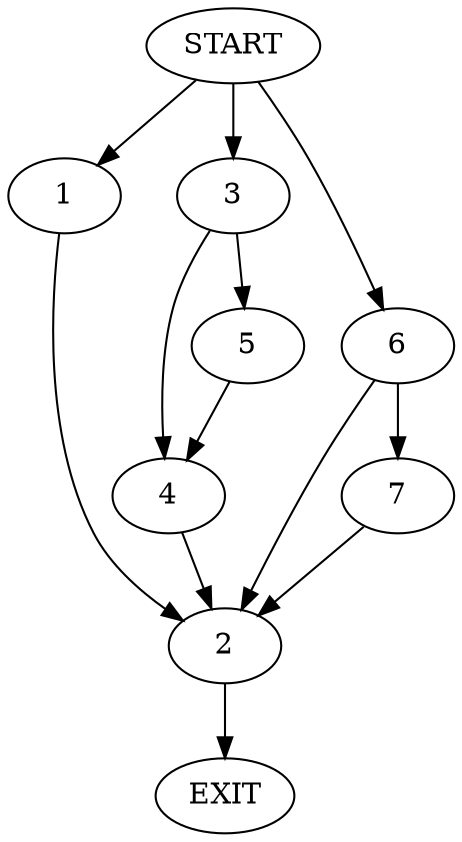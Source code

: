 digraph {
0 [label="START"]
8 [label="EXIT"]
0 -> 1
1 -> 2
2 -> 8
0 -> 3
3 -> 4
3 -> 5
5 -> 4
4 -> 2
0 -> 6
6 -> 7
6 -> 2
7 -> 2
}
